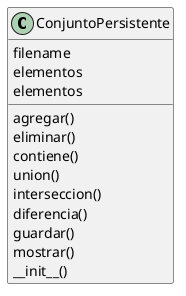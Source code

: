 @startuml
class ConjuntoPersistente {
    agregar()
    eliminar()
    contiene()
    union()
    interseccion()
    diferencia()
    guardar()
    mostrar()
        filename
    elementos
    elementos
    __init__()
}
@enduml